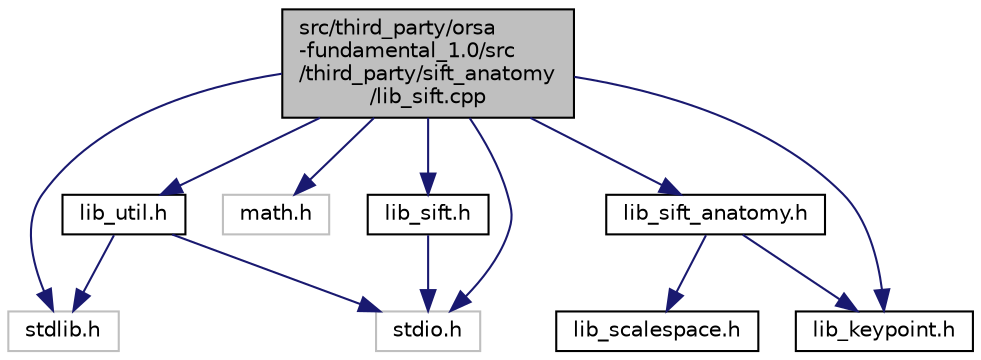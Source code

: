 digraph "src/third_party/orsa-fundamental_1.0/src/third_party/sift_anatomy/lib_sift.cpp"
{
  edge [fontname="Helvetica",fontsize="10",labelfontname="Helvetica",labelfontsize="10"];
  node [fontname="Helvetica",fontsize="10",shape=record];
  Node1 [label="src/third_party/orsa\l-fundamental_1.0/src\l/third_party/sift_anatomy\l/lib_sift.cpp",height=0.2,width=0.4,color="black", fillcolor="grey75", style="filled", fontcolor="black"];
  Node1 -> Node2 [color="midnightblue",fontsize="10",style="solid"];
  Node2 [label="stdio.h",height=0.2,width=0.4,color="grey75", fillcolor="white", style="filled"];
  Node1 -> Node3 [color="midnightblue",fontsize="10",style="solid"];
  Node3 [label="stdlib.h",height=0.2,width=0.4,color="grey75", fillcolor="white", style="filled"];
  Node1 -> Node4 [color="midnightblue",fontsize="10",style="solid"];
  Node4 [label="math.h",height=0.2,width=0.4,color="grey75", fillcolor="white", style="filled"];
  Node1 -> Node5 [color="midnightblue",fontsize="10",style="solid"];
  Node5 [label="lib_sift.h",height=0.2,width=0.4,color="black", fillcolor="white", style="filled",URL="$lib__sift_8h.html",tooltip="The SIFT algorithmic chain. "];
  Node5 -> Node2 [color="midnightblue",fontsize="10",style="solid"];
  Node1 -> Node6 [color="midnightblue",fontsize="10",style="solid"];
  Node6 [label="lib_sift_anatomy.h",height=0.2,width=0.4,color="black", fillcolor="white", style="filled",URL="$lib__sift__anatomy_8h.html",tooltip="SIFT anatomy interface. "];
  Node6 -> Node7 [color="midnightblue",fontsize="10",style="solid"];
  Node7 [label="lib_scalespace.h",height=0.2,width=0.4,color="black", fillcolor="white", style="filled",URL="$lib__scalespace_8h.html"];
  Node6 -> Node8 [color="midnightblue",fontsize="10",style="solid"];
  Node8 [label="lib_keypoint.h",height=0.2,width=0.4,color="black", fillcolor="white", style="filled",URL="$lib__keypoint_8h.html",tooltip="data structures to store information relative to keypoint "];
  Node1 -> Node8 [color="midnightblue",fontsize="10",style="solid"];
  Node1 -> Node9 [color="midnightblue",fontsize="10",style="solid"];
  Node9 [label="lib_util.h",height=0.2,width=0.4,color="black", fillcolor="white", style="filled",URL="$lib__util_8h.html"];
  Node9 -> Node2 [color="midnightblue",fontsize="10",style="solid"];
  Node9 -> Node3 [color="midnightblue",fontsize="10",style="solid"];
}
